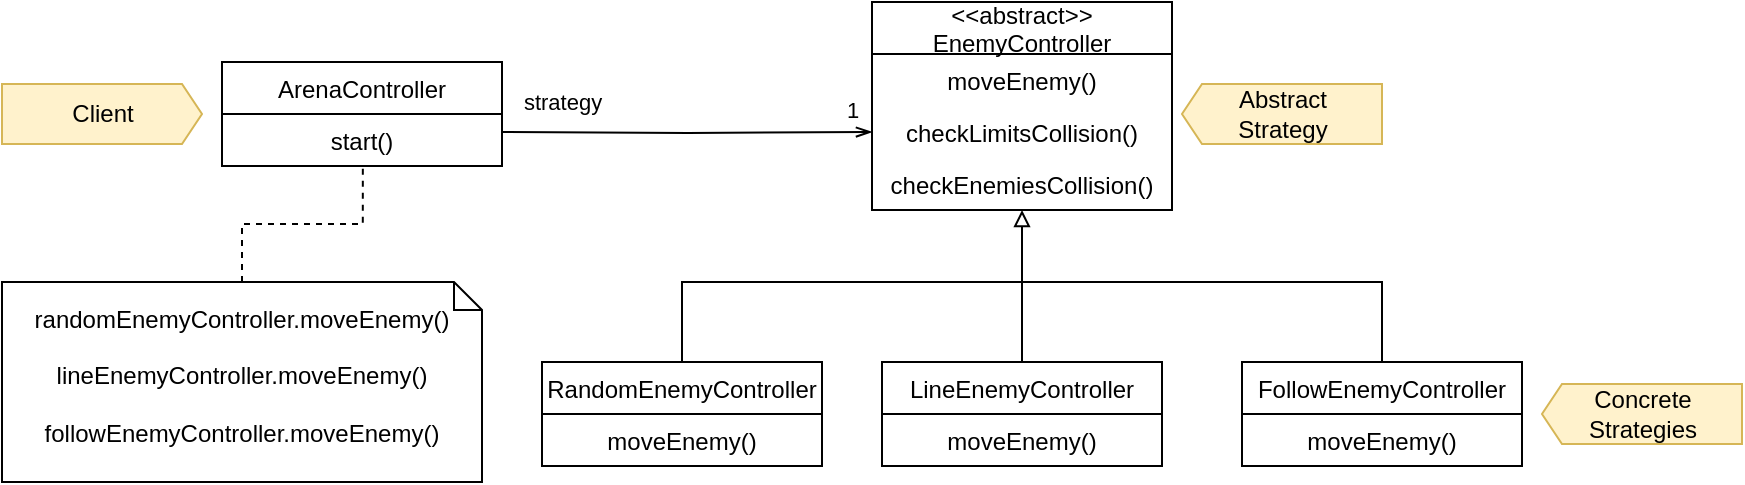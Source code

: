 <mxfile version="13.1.4" type="device"><diagram id="EvMltMReOjI0HsHIXTHk" name="Page-1"><mxGraphModel dx="1422" dy="737" grid="1" gridSize="10" guides="1" tooltips="1" connect="1" arrows="1" fold="1" page="1" pageScale="1" pageWidth="827" pageHeight="1169" math="0" shadow="0"><root><mxCell id="0"/><mxCell id="1" parent="0"/><mxCell id="XuRftt2IeLohVxuVHKAj-32" style="edgeStyle=orthogonalEdgeStyle;rounded=0;orthogonalLoop=1;jettySize=auto;html=1;exitX=0.5;exitY=0;exitDx=0;exitDy=0;endArrow=none;endFill=0;strokeColor=#000000;" parent="1" source="XuRftt2IeLohVxuVHKAj-6" edge="1"><mxGeometry relative="1" as="geometry"><mxPoint x="540" y="200" as="targetPoint"/><Array as="points"><mxPoint x="370" y="220"/><mxPoint x="540" y="220"/></Array></mxGeometry></mxCell><mxCell id="XuRftt2IeLohVxuVHKAj-6" value="RandomEnemyController" style="swimlane;fontStyle=0;childLayout=stackLayout;horizontal=1;startSize=26;fillColor=none;horizontalStack=0;resizeParent=1;resizeParentMax=0;resizeLast=0;collapsible=1;marginBottom=0;align=center;" parent="1" vertex="1"><mxGeometry x="300" y="260" width="140" height="52" as="geometry"/></mxCell><mxCell id="XuRftt2IeLohVxuVHKAj-7" value="moveEnemy()" style="text;strokeColor=none;fillColor=none;align=center;verticalAlign=top;spacingLeft=4;spacingRight=4;overflow=hidden;rotatable=0;points=[[0,0.5],[1,0.5]];portConstraint=eastwest;" parent="XuRftt2IeLohVxuVHKAj-6" vertex="1"><mxGeometry y="26" width="140" height="26" as="geometry"/></mxCell><mxCell id="XuRftt2IeLohVxuVHKAj-18" style="edgeStyle=orthogonalEdgeStyle;rounded=0;orthogonalLoop=1;jettySize=auto;html=1;exitX=0.5;exitY=0;exitDx=0;exitDy=0;endArrow=block;endFill=0;" parent="1" source="XuRftt2IeLohVxuVHKAj-10" target="XuRftt2IeLohVxuVHKAj-1" edge="1"><mxGeometry relative="1" as="geometry"><Array as="points"><mxPoint x="540" y="220"/><mxPoint x="540" y="220"/></Array></mxGeometry></mxCell><mxCell id="XuRftt2IeLohVxuVHKAj-10" value="LineEnemyController" style="swimlane;fontStyle=0;childLayout=stackLayout;horizontal=1;startSize=26;fillColor=none;horizontalStack=0;resizeParent=1;resizeParentMax=0;resizeLast=0;collapsible=1;marginBottom=0;align=center;" parent="1" vertex="1"><mxGeometry x="470" y="260" width="140" height="52" as="geometry"/></mxCell><mxCell id="XuRftt2IeLohVxuVHKAj-11" value="moveEnemy()" style="text;strokeColor=none;fillColor=none;align=center;verticalAlign=top;spacingLeft=4;spacingRight=4;overflow=hidden;rotatable=0;points=[[0,0.5],[1,0.5]];portConstraint=eastwest;" parent="XuRftt2IeLohVxuVHKAj-10" vertex="1"><mxGeometry y="26" width="140" height="26" as="geometry"/></mxCell><mxCell id="XuRftt2IeLohVxuVHKAj-33" style="edgeStyle=orthogonalEdgeStyle;rounded=0;orthogonalLoop=1;jettySize=auto;html=1;exitX=0.5;exitY=0;exitDx=0;exitDy=0;endArrow=none;endFill=0;strokeColor=#000000;" parent="1" source="XuRftt2IeLohVxuVHKAj-14" edge="1"><mxGeometry relative="1" as="geometry"><mxPoint x="540" y="200" as="targetPoint"/><Array as="points"><mxPoint x="720" y="220"/><mxPoint x="540" y="220"/></Array></mxGeometry></mxCell><mxCell id="XuRftt2IeLohVxuVHKAj-14" value="FollowEnemyController" style="swimlane;fontStyle=0;childLayout=stackLayout;horizontal=1;startSize=26;fillColor=none;horizontalStack=0;resizeParent=1;resizeParentMax=0;resizeLast=0;collapsible=1;marginBottom=0;align=center;" parent="1" vertex="1"><mxGeometry x="650" y="260" width="140" height="52" as="geometry"/></mxCell><mxCell id="XuRftt2IeLohVxuVHKAj-15" value="moveEnemy()" style="text;strokeColor=none;fillColor=none;align=center;verticalAlign=top;spacingLeft=4;spacingRight=4;overflow=hidden;rotatable=0;points=[[0,0.5],[1,0.5]];portConstraint=eastwest;" parent="XuRftt2IeLohVxuVHKAj-14" vertex="1"><mxGeometry y="26" width="140" height="26" as="geometry"/></mxCell><mxCell id="XuRftt2IeLohVxuVHKAj-1" value="&lt;&lt;abstract&gt;&gt;&#10;EnemyController" style="swimlane;fontStyle=0;childLayout=stackLayout;horizontal=1;startSize=26;fillColor=none;horizontalStack=0;resizeParent=1;resizeParentMax=0;resizeLast=0;collapsible=1;marginBottom=0;align=center;" parent="1" vertex="1"><mxGeometry x="465" y="80" width="150" height="104" as="geometry"/></mxCell><mxCell id="XuRftt2IeLohVxuVHKAj-2" value="moveEnemy()" style="text;strokeColor=none;fillColor=none;align=center;verticalAlign=top;spacingLeft=4;spacingRight=4;overflow=hidden;rotatable=0;points=[[0,0.5],[1,0.5]];portConstraint=eastwest;" parent="XuRftt2IeLohVxuVHKAj-1" vertex="1"><mxGeometry y="26" width="150" height="26" as="geometry"/></mxCell><mxCell id="XuRftt2IeLohVxuVHKAj-3" value="checkLimitsCollision()" style="text;strokeColor=none;fillColor=none;align=center;verticalAlign=top;spacingLeft=4;spacingRight=4;overflow=hidden;rotatable=0;points=[[0,0.5],[1,0.5]];portConstraint=eastwest;" parent="XuRftt2IeLohVxuVHKAj-1" vertex="1"><mxGeometry y="52" width="150" height="26" as="geometry"/></mxCell><mxCell id="XuRftt2IeLohVxuVHKAj-4" value="checkEnemiesCollision()" style="text;strokeColor=none;fillColor=none;align=center;verticalAlign=top;spacingLeft=4;spacingRight=4;overflow=hidden;rotatable=0;points=[[0,0.5],[1,0.5]];portConstraint=eastwest;" parent="XuRftt2IeLohVxuVHKAj-1" vertex="1"><mxGeometry y="78" width="150" height="26" as="geometry"/></mxCell><mxCell id="XuRftt2IeLohVxuVHKAj-44" style="edgeStyle=orthogonalEdgeStyle;rounded=0;orthogonalLoop=1;jettySize=auto;html=1;exitX=1;exitY=0.5;exitDx=0;exitDy=0;entryX=0;entryY=0.5;entryDx=0;entryDy=0;endArrow=openThin;endFill=0;strokeColor=#000000;" parent="1" target="XuRftt2IeLohVxuVHKAj-3" edge="1"><mxGeometry relative="1" as="geometry"><mxPoint x="280" y="145" as="sourcePoint"/></mxGeometry></mxCell><mxCell id="XuRftt2IeLohVxuVHKAj-45" value="1" style="edgeLabel;html=1;align=center;verticalAlign=middle;resizable=0;points=[];" parent="XuRftt2IeLohVxuVHKAj-44" vertex="1" connectable="0"><mxGeometry x="0.894" y="11" relative="1" as="geometry"><mxPoint as="offset"/></mxGeometry></mxCell><mxCell id="XuRftt2IeLohVxuVHKAj-46" value="strategy" style="edgeLabel;html=1;align=center;verticalAlign=middle;resizable=0;points=[];" parent="XuRftt2IeLohVxuVHKAj-44" vertex="1" connectable="0"><mxGeometry x="-0.862" y="7" relative="1" as="geometry"><mxPoint x="17" y="-8" as="offset"/></mxGeometry></mxCell><mxCell id="XuRftt2IeLohVxuVHKAj-34" value="ArenaController" style="swimlane;fontStyle=0;childLayout=stackLayout;horizontal=1;startSize=26;fillColor=none;horizontalStack=0;resizeParent=1;resizeParentMax=0;resizeLast=0;collapsible=1;marginBottom=0;align=center;" parent="1" vertex="1"><mxGeometry x="140" y="110" width="140" height="52" as="geometry"/></mxCell><mxCell id="XuRftt2IeLohVxuVHKAj-35" value="start()" style="text;strokeColor=none;fillColor=none;align=center;verticalAlign=top;spacingLeft=4;spacingRight=4;overflow=hidden;rotatable=0;points=[[0,0.5],[1,0.5]];portConstraint=eastwest;" parent="XuRftt2IeLohVxuVHKAj-34" vertex="1"><mxGeometry y="26" width="140" height="26" as="geometry"/></mxCell><mxCell id="XuRftt2IeLohVxuVHKAj-52" style="edgeStyle=orthogonalEdgeStyle;rounded=0;orthogonalLoop=1;jettySize=auto;html=1;exitX=0.5;exitY=0;exitDx=0;exitDy=0;exitPerimeter=0;entryX=0.503;entryY=1.015;entryDx=0;entryDy=0;entryPerimeter=0;dashed=1;endArrow=none;endFill=0;strokeColor=#000000;" parent="1" source="XuRftt2IeLohVxuVHKAj-48" target="XuRftt2IeLohVxuVHKAj-35" edge="1"><mxGeometry relative="1" as="geometry"/></mxCell><mxCell id="XuRftt2IeLohVxuVHKAj-48" value="randomEnemyController.moveEnemy()&lt;br&gt;&lt;br&gt;lineEnemyController.moveEnemy()&lt;br&gt;&lt;br&gt;followEnemyController.moveEnemy()" style="shape=note;whiteSpace=wrap;html=1;size=14;verticalAlign=middle;align=center;spacingTop=-6;" parent="1" vertex="1"><mxGeometry x="30" y="220" width="240" height="100" as="geometry"/></mxCell><mxCell id="jFXJ5oNdR6v4-9ZfPKQC-1" value="Abstract&lt;br&gt;Strategy" style="html=1;shadow=0;dashed=0;align=center;verticalAlign=middle;shape=mxgraph.arrows2.arrow;dy=0;dx=10;notch=0;labelBackgroundColor=none;fillColor=#fff2cc;direction=west;strokeColor=#d6b656;" vertex="1" parent="1"><mxGeometry x="620" y="121" width="100" height="30" as="geometry"/></mxCell><mxCell id="jFXJ5oNdR6v4-9ZfPKQC-2" value="Concrete&lt;br&gt;Strategies" style="html=1;shadow=0;dashed=0;align=center;verticalAlign=middle;shape=mxgraph.arrows2.arrow;dy=0;dx=10;notch=0;labelBackgroundColor=none;fillColor=#fff2cc;direction=west;strokeColor=#d6b656;" vertex="1" parent="1"><mxGeometry x="800" y="271" width="100" height="30" as="geometry"/></mxCell><mxCell id="jFXJ5oNdR6v4-9ZfPKQC-4" value="Client" style="html=1;shadow=0;dashed=0;align=center;verticalAlign=middle;shape=mxgraph.arrows2.arrow;dy=0;dx=10;notch=0;labelBackgroundColor=none;fillColor=#fff2cc;direction=east;strokeColor=#d6b656;" vertex="1" parent="1"><mxGeometry x="30" y="121" width="100" height="30" as="geometry"/></mxCell></root></mxGraphModel></diagram></mxfile>